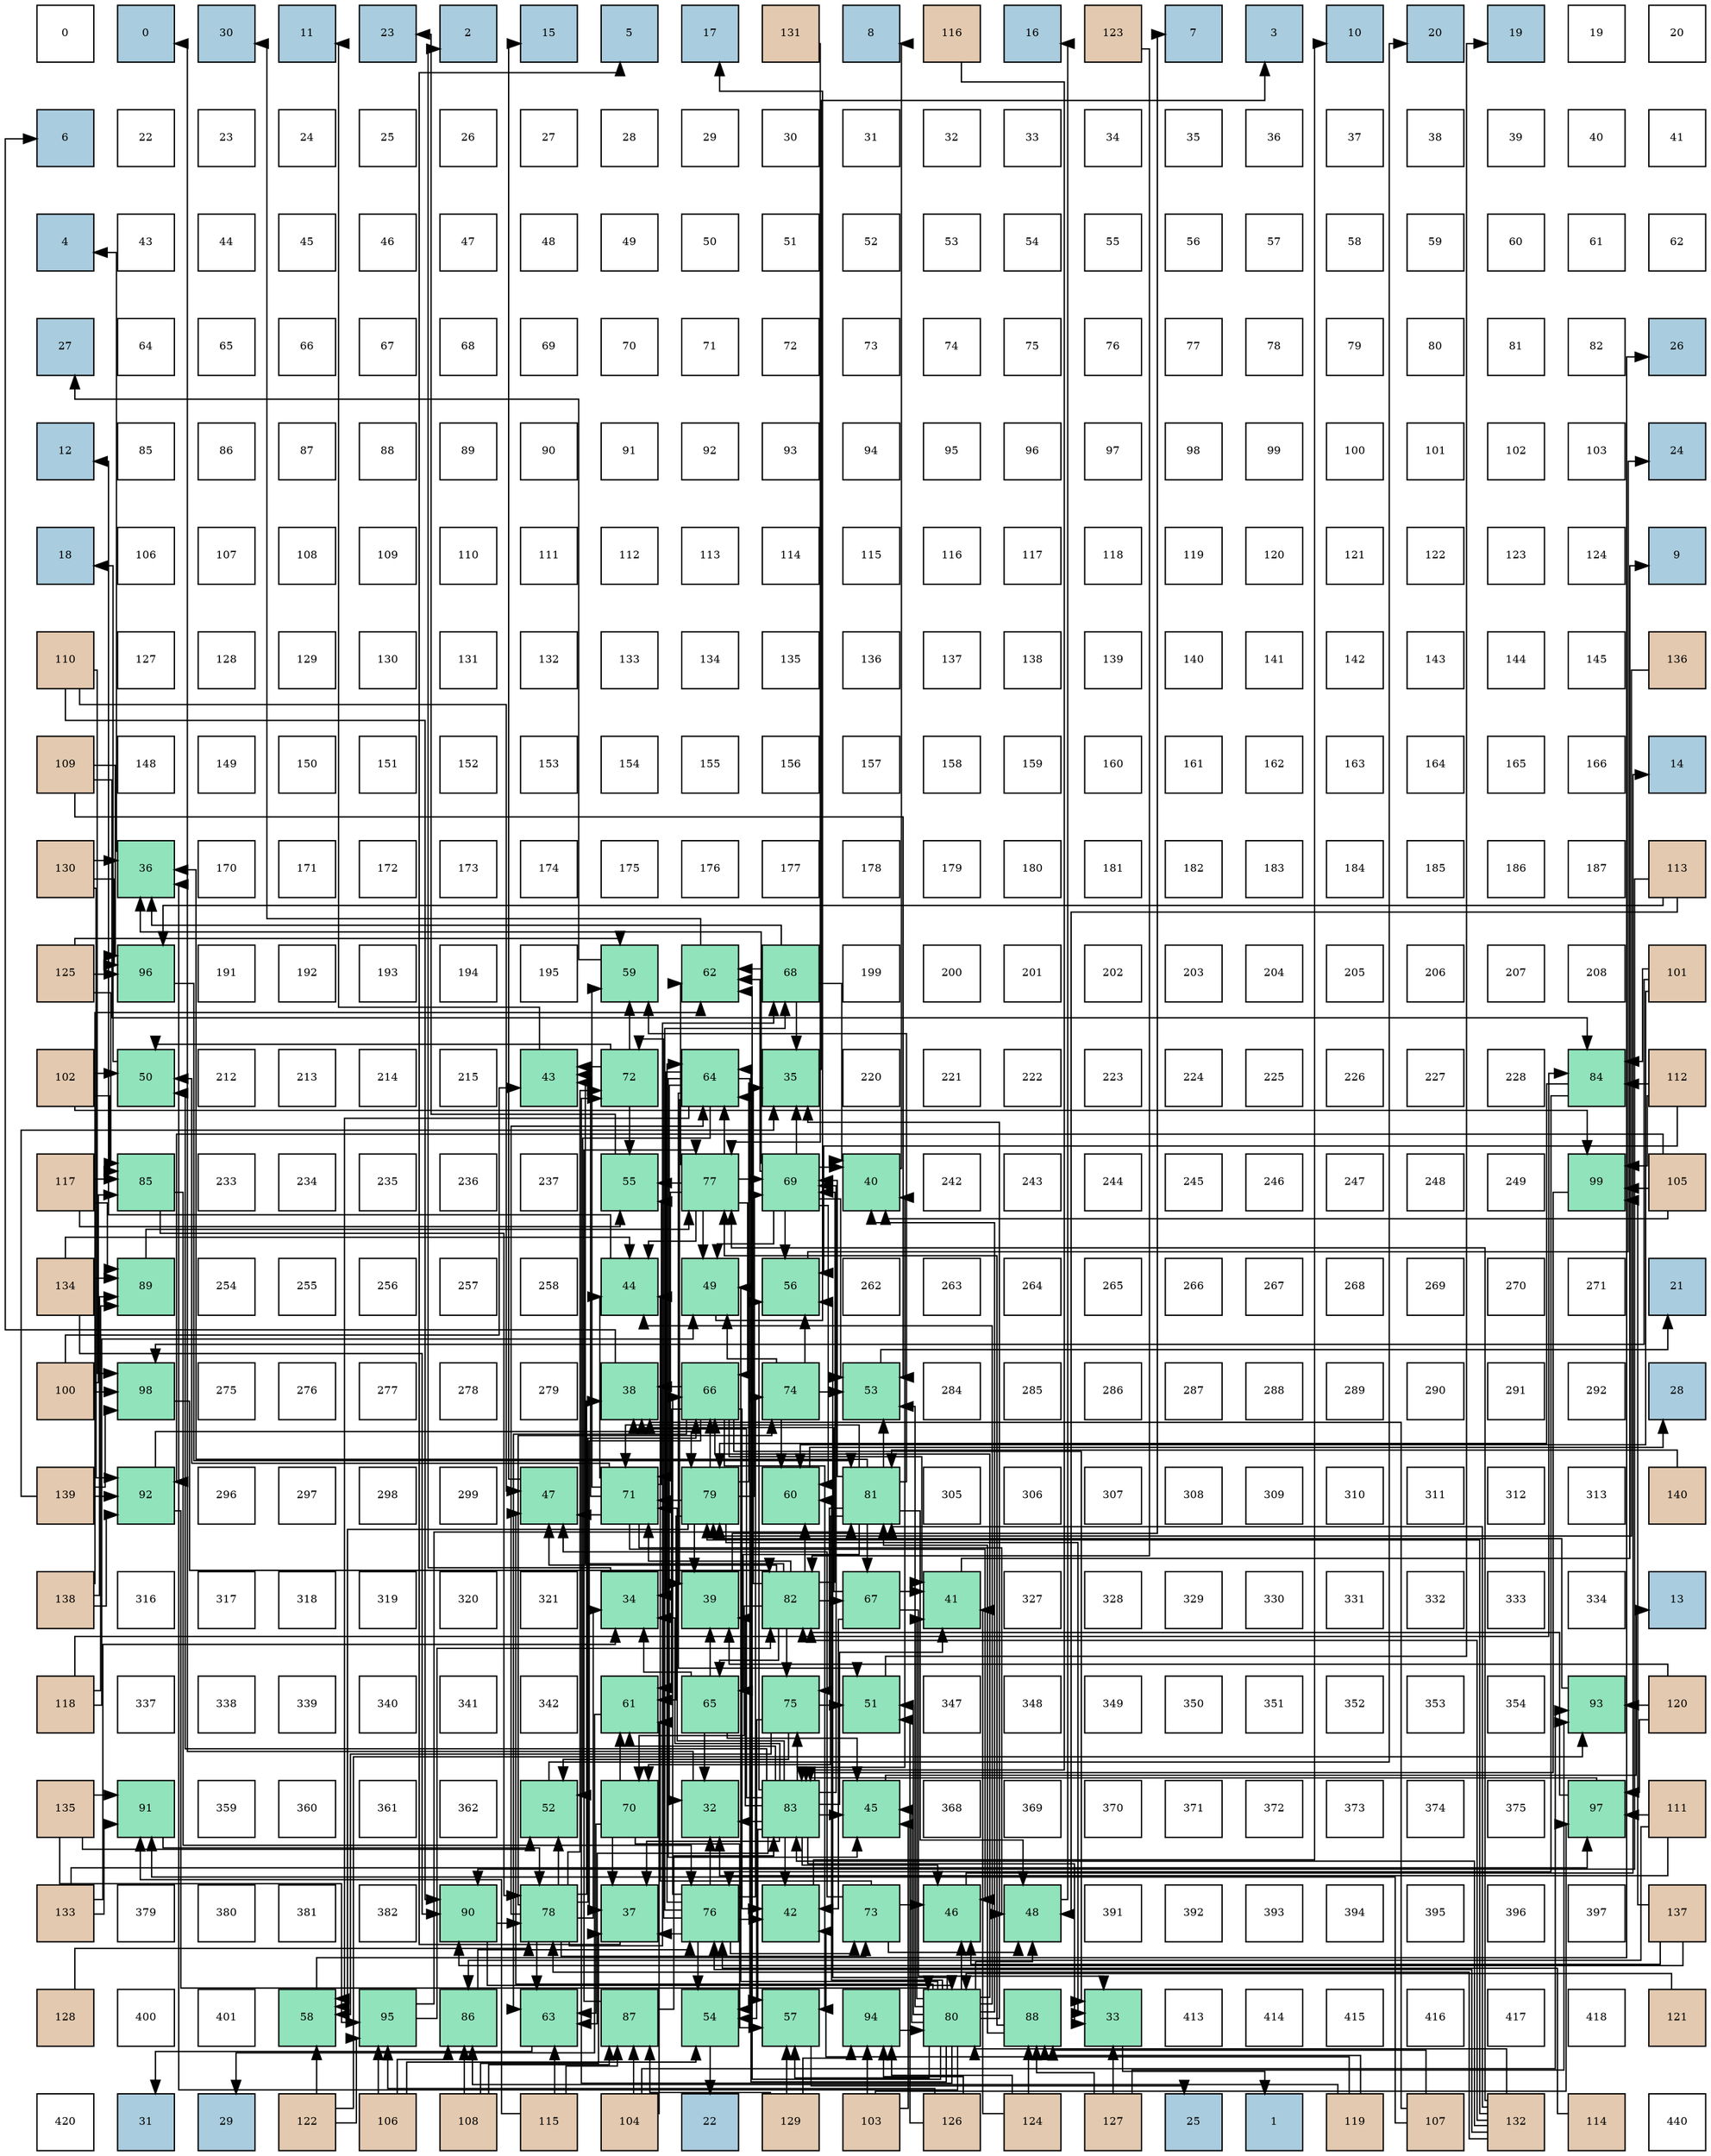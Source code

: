 digraph layout{
 rankdir=TB;
 splines=ortho;
 node [style=filled shape=square fixedsize=true width=0.6];
0[label="0", fontsize=8, fillcolor="#ffffff"];
1[label="0", fontsize=8, fillcolor="#a9ccde"];
2[label="30", fontsize=8, fillcolor="#a9ccde"];
3[label="11", fontsize=8, fillcolor="#a9ccde"];
4[label="23", fontsize=8, fillcolor="#a9ccde"];
5[label="2", fontsize=8, fillcolor="#a9ccde"];
6[label="15", fontsize=8, fillcolor="#a9ccde"];
7[label="5", fontsize=8, fillcolor="#a9ccde"];
8[label="17", fontsize=8, fillcolor="#a9ccde"];
9[label="131", fontsize=8, fillcolor="#e3c9af"];
10[label="8", fontsize=8, fillcolor="#a9ccde"];
11[label="116", fontsize=8, fillcolor="#e3c9af"];
12[label="16", fontsize=8, fillcolor="#a9ccde"];
13[label="123", fontsize=8, fillcolor="#e3c9af"];
14[label="7", fontsize=8, fillcolor="#a9ccde"];
15[label="3", fontsize=8, fillcolor="#a9ccde"];
16[label="10", fontsize=8, fillcolor="#a9ccde"];
17[label="20", fontsize=8, fillcolor="#a9ccde"];
18[label="19", fontsize=8, fillcolor="#a9ccde"];
19[label="19", fontsize=8, fillcolor="#ffffff"];
20[label="20", fontsize=8, fillcolor="#ffffff"];
21[label="6", fontsize=8, fillcolor="#a9ccde"];
22[label="22", fontsize=8, fillcolor="#ffffff"];
23[label="23", fontsize=8, fillcolor="#ffffff"];
24[label="24", fontsize=8, fillcolor="#ffffff"];
25[label="25", fontsize=8, fillcolor="#ffffff"];
26[label="26", fontsize=8, fillcolor="#ffffff"];
27[label="27", fontsize=8, fillcolor="#ffffff"];
28[label="28", fontsize=8, fillcolor="#ffffff"];
29[label="29", fontsize=8, fillcolor="#ffffff"];
30[label="30", fontsize=8, fillcolor="#ffffff"];
31[label="31", fontsize=8, fillcolor="#ffffff"];
32[label="32", fontsize=8, fillcolor="#ffffff"];
33[label="33", fontsize=8, fillcolor="#ffffff"];
34[label="34", fontsize=8, fillcolor="#ffffff"];
35[label="35", fontsize=8, fillcolor="#ffffff"];
36[label="36", fontsize=8, fillcolor="#ffffff"];
37[label="37", fontsize=8, fillcolor="#ffffff"];
38[label="38", fontsize=8, fillcolor="#ffffff"];
39[label="39", fontsize=8, fillcolor="#ffffff"];
40[label="40", fontsize=8, fillcolor="#ffffff"];
41[label="41", fontsize=8, fillcolor="#ffffff"];
42[label="4", fontsize=8, fillcolor="#a9ccde"];
43[label="43", fontsize=8, fillcolor="#ffffff"];
44[label="44", fontsize=8, fillcolor="#ffffff"];
45[label="45", fontsize=8, fillcolor="#ffffff"];
46[label="46", fontsize=8, fillcolor="#ffffff"];
47[label="47", fontsize=8, fillcolor="#ffffff"];
48[label="48", fontsize=8, fillcolor="#ffffff"];
49[label="49", fontsize=8, fillcolor="#ffffff"];
50[label="50", fontsize=8, fillcolor="#ffffff"];
51[label="51", fontsize=8, fillcolor="#ffffff"];
52[label="52", fontsize=8, fillcolor="#ffffff"];
53[label="53", fontsize=8, fillcolor="#ffffff"];
54[label="54", fontsize=8, fillcolor="#ffffff"];
55[label="55", fontsize=8, fillcolor="#ffffff"];
56[label="56", fontsize=8, fillcolor="#ffffff"];
57[label="57", fontsize=8, fillcolor="#ffffff"];
58[label="58", fontsize=8, fillcolor="#ffffff"];
59[label="59", fontsize=8, fillcolor="#ffffff"];
60[label="60", fontsize=8, fillcolor="#ffffff"];
61[label="61", fontsize=8, fillcolor="#ffffff"];
62[label="62", fontsize=8, fillcolor="#ffffff"];
63[label="27", fontsize=8, fillcolor="#a9ccde"];
64[label="64", fontsize=8, fillcolor="#ffffff"];
65[label="65", fontsize=8, fillcolor="#ffffff"];
66[label="66", fontsize=8, fillcolor="#ffffff"];
67[label="67", fontsize=8, fillcolor="#ffffff"];
68[label="68", fontsize=8, fillcolor="#ffffff"];
69[label="69", fontsize=8, fillcolor="#ffffff"];
70[label="70", fontsize=8, fillcolor="#ffffff"];
71[label="71", fontsize=8, fillcolor="#ffffff"];
72[label="72", fontsize=8, fillcolor="#ffffff"];
73[label="73", fontsize=8, fillcolor="#ffffff"];
74[label="74", fontsize=8, fillcolor="#ffffff"];
75[label="75", fontsize=8, fillcolor="#ffffff"];
76[label="76", fontsize=8, fillcolor="#ffffff"];
77[label="77", fontsize=8, fillcolor="#ffffff"];
78[label="78", fontsize=8, fillcolor="#ffffff"];
79[label="79", fontsize=8, fillcolor="#ffffff"];
80[label="80", fontsize=8, fillcolor="#ffffff"];
81[label="81", fontsize=8, fillcolor="#ffffff"];
82[label="82", fontsize=8, fillcolor="#ffffff"];
83[label="26", fontsize=8, fillcolor="#a9ccde"];
84[label="12", fontsize=8, fillcolor="#a9ccde"];
85[label="85", fontsize=8, fillcolor="#ffffff"];
86[label="86", fontsize=8, fillcolor="#ffffff"];
87[label="87", fontsize=8, fillcolor="#ffffff"];
88[label="88", fontsize=8, fillcolor="#ffffff"];
89[label="89", fontsize=8, fillcolor="#ffffff"];
90[label="90", fontsize=8, fillcolor="#ffffff"];
91[label="91", fontsize=8, fillcolor="#ffffff"];
92[label="92", fontsize=8, fillcolor="#ffffff"];
93[label="93", fontsize=8, fillcolor="#ffffff"];
94[label="94", fontsize=8, fillcolor="#ffffff"];
95[label="95", fontsize=8, fillcolor="#ffffff"];
96[label="96", fontsize=8, fillcolor="#ffffff"];
97[label="97", fontsize=8, fillcolor="#ffffff"];
98[label="98", fontsize=8, fillcolor="#ffffff"];
99[label="99", fontsize=8, fillcolor="#ffffff"];
100[label="100", fontsize=8, fillcolor="#ffffff"];
101[label="101", fontsize=8, fillcolor="#ffffff"];
102[label="102", fontsize=8, fillcolor="#ffffff"];
103[label="103", fontsize=8, fillcolor="#ffffff"];
104[label="24", fontsize=8, fillcolor="#a9ccde"];
105[label="18", fontsize=8, fillcolor="#a9ccde"];
106[label="106", fontsize=8, fillcolor="#ffffff"];
107[label="107", fontsize=8, fillcolor="#ffffff"];
108[label="108", fontsize=8, fillcolor="#ffffff"];
109[label="109", fontsize=8, fillcolor="#ffffff"];
110[label="110", fontsize=8, fillcolor="#ffffff"];
111[label="111", fontsize=8, fillcolor="#ffffff"];
112[label="112", fontsize=8, fillcolor="#ffffff"];
113[label="113", fontsize=8, fillcolor="#ffffff"];
114[label="114", fontsize=8, fillcolor="#ffffff"];
115[label="115", fontsize=8, fillcolor="#ffffff"];
116[label="116", fontsize=8, fillcolor="#ffffff"];
117[label="117", fontsize=8, fillcolor="#ffffff"];
118[label="118", fontsize=8, fillcolor="#ffffff"];
119[label="119", fontsize=8, fillcolor="#ffffff"];
120[label="120", fontsize=8, fillcolor="#ffffff"];
121[label="121", fontsize=8, fillcolor="#ffffff"];
122[label="122", fontsize=8, fillcolor="#ffffff"];
123[label="123", fontsize=8, fillcolor="#ffffff"];
124[label="124", fontsize=8, fillcolor="#ffffff"];
125[label="9", fontsize=8, fillcolor="#a9ccde"];
126[label="110", fontsize=8, fillcolor="#e3c9af"];
127[label="127", fontsize=8, fillcolor="#ffffff"];
128[label="128", fontsize=8, fillcolor="#ffffff"];
129[label="129", fontsize=8, fillcolor="#ffffff"];
130[label="130", fontsize=8, fillcolor="#ffffff"];
131[label="131", fontsize=8, fillcolor="#ffffff"];
132[label="132", fontsize=8, fillcolor="#ffffff"];
133[label="133", fontsize=8, fillcolor="#ffffff"];
134[label="134", fontsize=8, fillcolor="#ffffff"];
135[label="135", fontsize=8, fillcolor="#ffffff"];
136[label="136", fontsize=8, fillcolor="#ffffff"];
137[label="137", fontsize=8, fillcolor="#ffffff"];
138[label="138", fontsize=8, fillcolor="#ffffff"];
139[label="139", fontsize=8, fillcolor="#ffffff"];
140[label="140", fontsize=8, fillcolor="#ffffff"];
141[label="141", fontsize=8, fillcolor="#ffffff"];
142[label="142", fontsize=8, fillcolor="#ffffff"];
143[label="143", fontsize=8, fillcolor="#ffffff"];
144[label="144", fontsize=8, fillcolor="#ffffff"];
145[label="145", fontsize=8, fillcolor="#ffffff"];
146[label="136", fontsize=8, fillcolor="#e3c9af"];
147[label="109", fontsize=8, fillcolor="#e3c9af"];
148[label="148", fontsize=8, fillcolor="#ffffff"];
149[label="149", fontsize=8, fillcolor="#ffffff"];
150[label="150", fontsize=8, fillcolor="#ffffff"];
151[label="151", fontsize=8, fillcolor="#ffffff"];
152[label="152", fontsize=8, fillcolor="#ffffff"];
153[label="153", fontsize=8, fillcolor="#ffffff"];
154[label="154", fontsize=8, fillcolor="#ffffff"];
155[label="155", fontsize=8, fillcolor="#ffffff"];
156[label="156", fontsize=8, fillcolor="#ffffff"];
157[label="157", fontsize=8, fillcolor="#ffffff"];
158[label="158", fontsize=8, fillcolor="#ffffff"];
159[label="159", fontsize=8, fillcolor="#ffffff"];
160[label="160", fontsize=8, fillcolor="#ffffff"];
161[label="161", fontsize=8, fillcolor="#ffffff"];
162[label="162", fontsize=8, fillcolor="#ffffff"];
163[label="163", fontsize=8, fillcolor="#ffffff"];
164[label="164", fontsize=8, fillcolor="#ffffff"];
165[label="165", fontsize=8, fillcolor="#ffffff"];
166[label="166", fontsize=8, fillcolor="#ffffff"];
167[label="14", fontsize=8, fillcolor="#a9ccde"];
168[label="130", fontsize=8, fillcolor="#e3c9af"];
169[label="36", fontsize=8, fillcolor="#91e3bb"];
170[label="170", fontsize=8, fillcolor="#ffffff"];
171[label="171", fontsize=8, fillcolor="#ffffff"];
172[label="172", fontsize=8, fillcolor="#ffffff"];
173[label="173", fontsize=8, fillcolor="#ffffff"];
174[label="174", fontsize=8, fillcolor="#ffffff"];
175[label="175", fontsize=8, fillcolor="#ffffff"];
176[label="176", fontsize=8, fillcolor="#ffffff"];
177[label="177", fontsize=8, fillcolor="#ffffff"];
178[label="178", fontsize=8, fillcolor="#ffffff"];
179[label="179", fontsize=8, fillcolor="#ffffff"];
180[label="180", fontsize=8, fillcolor="#ffffff"];
181[label="181", fontsize=8, fillcolor="#ffffff"];
182[label="182", fontsize=8, fillcolor="#ffffff"];
183[label="183", fontsize=8, fillcolor="#ffffff"];
184[label="184", fontsize=8, fillcolor="#ffffff"];
185[label="185", fontsize=8, fillcolor="#ffffff"];
186[label="186", fontsize=8, fillcolor="#ffffff"];
187[label="187", fontsize=8, fillcolor="#ffffff"];
188[label="113", fontsize=8, fillcolor="#e3c9af"];
189[label="125", fontsize=8, fillcolor="#e3c9af"];
190[label="96", fontsize=8, fillcolor="#91e3bb"];
191[label="191", fontsize=8, fillcolor="#ffffff"];
192[label="192", fontsize=8, fillcolor="#ffffff"];
193[label="193", fontsize=8, fillcolor="#ffffff"];
194[label="194", fontsize=8, fillcolor="#ffffff"];
195[label="195", fontsize=8, fillcolor="#ffffff"];
196[label="59", fontsize=8, fillcolor="#91e3bb"];
197[label="62", fontsize=8, fillcolor="#91e3bb"];
198[label="68", fontsize=8, fillcolor="#91e3bb"];
199[label="199", fontsize=8, fillcolor="#ffffff"];
200[label="200", fontsize=8, fillcolor="#ffffff"];
201[label="201", fontsize=8, fillcolor="#ffffff"];
202[label="202", fontsize=8, fillcolor="#ffffff"];
203[label="203", fontsize=8, fillcolor="#ffffff"];
204[label="204", fontsize=8, fillcolor="#ffffff"];
205[label="205", fontsize=8, fillcolor="#ffffff"];
206[label="206", fontsize=8, fillcolor="#ffffff"];
207[label="207", fontsize=8, fillcolor="#ffffff"];
208[label="208", fontsize=8, fillcolor="#ffffff"];
209[label="101", fontsize=8, fillcolor="#e3c9af"];
210[label="102", fontsize=8, fillcolor="#e3c9af"];
211[label="50", fontsize=8, fillcolor="#91e3bb"];
212[label="212", fontsize=8, fillcolor="#ffffff"];
213[label="213", fontsize=8, fillcolor="#ffffff"];
214[label="214", fontsize=8, fillcolor="#ffffff"];
215[label="215", fontsize=8, fillcolor="#ffffff"];
216[label="43", fontsize=8, fillcolor="#91e3bb"];
217[label="72", fontsize=8, fillcolor="#91e3bb"];
218[label="64", fontsize=8, fillcolor="#91e3bb"];
219[label="35", fontsize=8, fillcolor="#91e3bb"];
220[label="220", fontsize=8, fillcolor="#ffffff"];
221[label="221", fontsize=8, fillcolor="#ffffff"];
222[label="222", fontsize=8, fillcolor="#ffffff"];
223[label="223", fontsize=8, fillcolor="#ffffff"];
224[label="224", fontsize=8, fillcolor="#ffffff"];
225[label="225", fontsize=8, fillcolor="#ffffff"];
226[label="226", fontsize=8, fillcolor="#ffffff"];
227[label="227", fontsize=8, fillcolor="#ffffff"];
228[label="228", fontsize=8, fillcolor="#ffffff"];
229[label="84", fontsize=8, fillcolor="#91e3bb"];
230[label="112", fontsize=8, fillcolor="#e3c9af"];
231[label="117", fontsize=8, fillcolor="#e3c9af"];
232[label="85", fontsize=8, fillcolor="#91e3bb"];
233[label="233", fontsize=8, fillcolor="#ffffff"];
234[label="234", fontsize=8, fillcolor="#ffffff"];
235[label="235", fontsize=8, fillcolor="#ffffff"];
236[label="236", fontsize=8, fillcolor="#ffffff"];
237[label="237", fontsize=8, fillcolor="#ffffff"];
238[label="55", fontsize=8, fillcolor="#91e3bb"];
239[label="77", fontsize=8, fillcolor="#91e3bb"];
240[label="69", fontsize=8, fillcolor="#91e3bb"];
241[label="40", fontsize=8, fillcolor="#91e3bb"];
242[label="242", fontsize=8, fillcolor="#ffffff"];
243[label="243", fontsize=8, fillcolor="#ffffff"];
244[label="244", fontsize=8, fillcolor="#ffffff"];
245[label="245", fontsize=8, fillcolor="#ffffff"];
246[label="246", fontsize=8, fillcolor="#ffffff"];
247[label="247", fontsize=8, fillcolor="#ffffff"];
248[label="248", fontsize=8, fillcolor="#ffffff"];
249[label="249", fontsize=8, fillcolor="#ffffff"];
250[label="99", fontsize=8, fillcolor="#91e3bb"];
251[label="105", fontsize=8, fillcolor="#e3c9af"];
252[label="134", fontsize=8, fillcolor="#e3c9af"];
253[label="89", fontsize=8, fillcolor="#91e3bb"];
254[label="254", fontsize=8, fillcolor="#ffffff"];
255[label="255", fontsize=8, fillcolor="#ffffff"];
256[label="256", fontsize=8, fillcolor="#ffffff"];
257[label="257", fontsize=8, fillcolor="#ffffff"];
258[label="258", fontsize=8, fillcolor="#ffffff"];
259[label="44", fontsize=8, fillcolor="#91e3bb"];
260[label="49", fontsize=8, fillcolor="#91e3bb"];
261[label="56", fontsize=8, fillcolor="#91e3bb"];
262[label="262", fontsize=8, fillcolor="#ffffff"];
263[label="263", fontsize=8, fillcolor="#ffffff"];
264[label="264", fontsize=8, fillcolor="#ffffff"];
265[label="265", fontsize=8, fillcolor="#ffffff"];
266[label="266", fontsize=8, fillcolor="#ffffff"];
267[label="267", fontsize=8, fillcolor="#ffffff"];
268[label="268", fontsize=8, fillcolor="#ffffff"];
269[label="269", fontsize=8, fillcolor="#ffffff"];
270[label="270", fontsize=8, fillcolor="#ffffff"];
271[label="271", fontsize=8, fillcolor="#ffffff"];
272[label="21", fontsize=8, fillcolor="#a9ccde"];
273[label="100", fontsize=8, fillcolor="#e3c9af"];
274[label="98", fontsize=8, fillcolor="#91e3bb"];
275[label="275", fontsize=8, fillcolor="#ffffff"];
276[label="276", fontsize=8, fillcolor="#ffffff"];
277[label="277", fontsize=8, fillcolor="#ffffff"];
278[label="278", fontsize=8, fillcolor="#ffffff"];
279[label="279", fontsize=8, fillcolor="#ffffff"];
280[label="38", fontsize=8, fillcolor="#91e3bb"];
281[label="66", fontsize=8, fillcolor="#91e3bb"];
282[label="74", fontsize=8, fillcolor="#91e3bb"];
283[label="53", fontsize=8, fillcolor="#91e3bb"];
284[label="284", fontsize=8, fillcolor="#ffffff"];
285[label="285", fontsize=8, fillcolor="#ffffff"];
286[label="286", fontsize=8, fillcolor="#ffffff"];
287[label="287", fontsize=8, fillcolor="#ffffff"];
288[label="288", fontsize=8, fillcolor="#ffffff"];
289[label="289", fontsize=8, fillcolor="#ffffff"];
290[label="290", fontsize=8, fillcolor="#ffffff"];
291[label="291", fontsize=8, fillcolor="#ffffff"];
292[label="292", fontsize=8, fillcolor="#ffffff"];
293[label="28", fontsize=8, fillcolor="#a9ccde"];
294[label="139", fontsize=8, fillcolor="#e3c9af"];
295[label="92", fontsize=8, fillcolor="#91e3bb"];
296[label="296", fontsize=8, fillcolor="#ffffff"];
297[label="297", fontsize=8, fillcolor="#ffffff"];
298[label="298", fontsize=8, fillcolor="#ffffff"];
299[label="299", fontsize=8, fillcolor="#ffffff"];
300[label="47", fontsize=8, fillcolor="#91e3bb"];
301[label="71", fontsize=8, fillcolor="#91e3bb"];
302[label="79", fontsize=8, fillcolor="#91e3bb"];
303[label="60", fontsize=8, fillcolor="#91e3bb"];
304[label="81", fontsize=8, fillcolor="#91e3bb"];
305[label="305", fontsize=8, fillcolor="#ffffff"];
306[label="306", fontsize=8, fillcolor="#ffffff"];
307[label="307", fontsize=8, fillcolor="#ffffff"];
308[label="308", fontsize=8, fillcolor="#ffffff"];
309[label="309", fontsize=8, fillcolor="#ffffff"];
310[label="310", fontsize=8, fillcolor="#ffffff"];
311[label="311", fontsize=8, fillcolor="#ffffff"];
312[label="312", fontsize=8, fillcolor="#ffffff"];
313[label="313", fontsize=8, fillcolor="#ffffff"];
314[label="140", fontsize=8, fillcolor="#e3c9af"];
315[label="138", fontsize=8, fillcolor="#e3c9af"];
316[label="316", fontsize=8, fillcolor="#ffffff"];
317[label="317", fontsize=8, fillcolor="#ffffff"];
318[label="318", fontsize=8, fillcolor="#ffffff"];
319[label="319", fontsize=8, fillcolor="#ffffff"];
320[label="320", fontsize=8, fillcolor="#ffffff"];
321[label="321", fontsize=8, fillcolor="#ffffff"];
322[label="34", fontsize=8, fillcolor="#91e3bb"];
323[label="39", fontsize=8, fillcolor="#91e3bb"];
324[label="82", fontsize=8, fillcolor="#91e3bb"];
325[label="67", fontsize=8, fillcolor="#91e3bb"];
326[label="41", fontsize=8, fillcolor="#91e3bb"];
327[label="327", fontsize=8, fillcolor="#ffffff"];
328[label="328", fontsize=8, fillcolor="#ffffff"];
329[label="329", fontsize=8, fillcolor="#ffffff"];
330[label="330", fontsize=8, fillcolor="#ffffff"];
331[label="331", fontsize=8, fillcolor="#ffffff"];
332[label="332", fontsize=8, fillcolor="#ffffff"];
333[label="333", fontsize=8, fillcolor="#ffffff"];
334[label="334", fontsize=8, fillcolor="#ffffff"];
335[label="13", fontsize=8, fillcolor="#a9ccde"];
336[label="118", fontsize=8, fillcolor="#e3c9af"];
337[label="337", fontsize=8, fillcolor="#ffffff"];
338[label="338", fontsize=8, fillcolor="#ffffff"];
339[label="339", fontsize=8, fillcolor="#ffffff"];
340[label="340", fontsize=8, fillcolor="#ffffff"];
341[label="341", fontsize=8, fillcolor="#ffffff"];
342[label="342", fontsize=8, fillcolor="#ffffff"];
343[label="61", fontsize=8, fillcolor="#91e3bb"];
344[label="65", fontsize=8, fillcolor="#91e3bb"];
345[label="75", fontsize=8, fillcolor="#91e3bb"];
346[label="51", fontsize=8, fillcolor="#91e3bb"];
347[label="347", fontsize=8, fillcolor="#ffffff"];
348[label="348", fontsize=8, fillcolor="#ffffff"];
349[label="349", fontsize=8, fillcolor="#ffffff"];
350[label="350", fontsize=8, fillcolor="#ffffff"];
351[label="351", fontsize=8, fillcolor="#ffffff"];
352[label="352", fontsize=8, fillcolor="#ffffff"];
353[label="353", fontsize=8, fillcolor="#ffffff"];
354[label="354", fontsize=8, fillcolor="#ffffff"];
355[label="93", fontsize=8, fillcolor="#91e3bb"];
356[label="120", fontsize=8, fillcolor="#e3c9af"];
357[label="135", fontsize=8, fillcolor="#e3c9af"];
358[label="91", fontsize=8, fillcolor="#91e3bb"];
359[label="359", fontsize=8, fillcolor="#ffffff"];
360[label="360", fontsize=8, fillcolor="#ffffff"];
361[label="361", fontsize=8, fillcolor="#ffffff"];
362[label="362", fontsize=8, fillcolor="#ffffff"];
363[label="52", fontsize=8, fillcolor="#91e3bb"];
364[label="70", fontsize=8, fillcolor="#91e3bb"];
365[label="32", fontsize=8, fillcolor="#91e3bb"];
366[label="83", fontsize=8, fillcolor="#91e3bb"];
367[label="45", fontsize=8, fillcolor="#91e3bb"];
368[label="368", fontsize=8, fillcolor="#ffffff"];
369[label="369", fontsize=8, fillcolor="#ffffff"];
370[label="370", fontsize=8, fillcolor="#ffffff"];
371[label="371", fontsize=8, fillcolor="#ffffff"];
372[label="372", fontsize=8, fillcolor="#ffffff"];
373[label="373", fontsize=8, fillcolor="#ffffff"];
374[label="374", fontsize=8, fillcolor="#ffffff"];
375[label="375", fontsize=8, fillcolor="#ffffff"];
376[label="97", fontsize=8, fillcolor="#91e3bb"];
377[label="111", fontsize=8, fillcolor="#e3c9af"];
378[label="133", fontsize=8, fillcolor="#e3c9af"];
379[label="379", fontsize=8, fillcolor="#ffffff"];
380[label="380", fontsize=8, fillcolor="#ffffff"];
381[label="381", fontsize=8, fillcolor="#ffffff"];
382[label="382", fontsize=8, fillcolor="#ffffff"];
383[label="90", fontsize=8, fillcolor="#91e3bb"];
384[label="78", fontsize=8, fillcolor="#91e3bb"];
385[label="37", fontsize=8, fillcolor="#91e3bb"];
386[label="76", fontsize=8, fillcolor="#91e3bb"];
387[label="42", fontsize=8, fillcolor="#91e3bb"];
388[label="73", fontsize=8, fillcolor="#91e3bb"];
389[label="46", fontsize=8, fillcolor="#91e3bb"];
390[label="48", fontsize=8, fillcolor="#91e3bb"];
391[label="391", fontsize=8, fillcolor="#ffffff"];
392[label="392", fontsize=8, fillcolor="#ffffff"];
393[label="393", fontsize=8, fillcolor="#ffffff"];
394[label="394", fontsize=8, fillcolor="#ffffff"];
395[label="395", fontsize=8, fillcolor="#ffffff"];
396[label="396", fontsize=8, fillcolor="#ffffff"];
397[label="397", fontsize=8, fillcolor="#ffffff"];
398[label="137", fontsize=8, fillcolor="#e3c9af"];
399[label="128", fontsize=8, fillcolor="#e3c9af"];
400[label="400", fontsize=8, fillcolor="#ffffff"];
401[label="401", fontsize=8, fillcolor="#ffffff"];
402[label="58", fontsize=8, fillcolor="#91e3bb"];
403[label="95", fontsize=8, fillcolor="#91e3bb"];
404[label="86", fontsize=8, fillcolor="#91e3bb"];
405[label="63", fontsize=8, fillcolor="#91e3bb"];
406[label="87", fontsize=8, fillcolor="#91e3bb"];
407[label="54", fontsize=8, fillcolor="#91e3bb"];
408[label="57", fontsize=8, fillcolor="#91e3bb"];
409[label="94", fontsize=8, fillcolor="#91e3bb"];
410[label="80", fontsize=8, fillcolor="#91e3bb"];
411[label="88", fontsize=8, fillcolor="#91e3bb"];
412[label="33", fontsize=8, fillcolor="#91e3bb"];
413[label="413", fontsize=8, fillcolor="#ffffff"];
414[label="414", fontsize=8, fillcolor="#ffffff"];
415[label="415", fontsize=8, fillcolor="#ffffff"];
416[label="416", fontsize=8, fillcolor="#ffffff"];
417[label="417", fontsize=8, fillcolor="#ffffff"];
418[label="418", fontsize=8, fillcolor="#ffffff"];
419[label="121", fontsize=8, fillcolor="#e3c9af"];
420[label="420", fontsize=8, fillcolor="#ffffff"];
421[label="31", fontsize=8, fillcolor="#a9ccde"];
422[label="29", fontsize=8, fillcolor="#a9ccde"];
423[label="122", fontsize=8, fillcolor="#e3c9af"];
424[label="106", fontsize=8, fillcolor="#e3c9af"];
425[label="108", fontsize=8, fillcolor="#e3c9af"];
426[label="115", fontsize=8, fillcolor="#e3c9af"];
427[label="104", fontsize=8, fillcolor="#e3c9af"];
428[label="22", fontsize=8, fillcolor="#a9ccde"];
429[label="129", fontsize=8, fillcolor="#e3c9af"];
430[label="103", fontsize=8, fillcolor="#e3c9af"];
431[label="126", fontsize=8, fillcolor="#e3c9af"];
432[label="124", fontsize=8, fillcolor="#e3c9af"];
433[label="127", fontsize=8, fillcolor="#e3c9af"];
434[label="25", fontsize=8, fillcolor="#a9ccde"];
435[label="1", fontsize=8, fillcolor="#a9ccde"];
436[label="119", fontsize=8, fillcolor="#e3c9af"];
437[label="107", fontsize=8, fillcolor="#e3c9af"];
438[label="132", fontsize=8, fillcolor="#e3c9af"];
439[label="114", fontsize=8, fillcolor="#e3c9af"];
440[label="440", fontsize=8, fillcolor="#ffffff"];
edge [constraint=false, style=vis];365 -> 1;
412 -> 435;
322 -> 5;
219 -> 15;
169 -> 42;
385 -> 7;
280 -> 21;
323 -> 14;
241 -> 10;
326 -> 125;
387 -> 16;
216 -> 3;
259 -> 84;
367 -> 335;
389 -> 167;
300 -> 6;
390 -> 12;
260 -> 8;
211 -> 105;
346 -> 18;
363 -> 17;
283 -> 272;
407 -> 428;
238 -> 4;
261 -> 104;
408 -> 434;
402 -> 83;
196 -> 63;
303 -> 293;
343 -> 422;
197 -> 2;
405 -> 421;
218 -> 365;
218 -> 322;
218 -> 323;
218 -> 367;
218 -> 346;
218 -> 363;
218 -> 407;
218 -> 402;
344 -> 365;
344 -> 322;
344 -> 323;
344 -> 367;
281 -> 412;
281 -> 385;
281 -> 280;
281 -> 326;
281 -> 387;
281 -> 408;
281 -> 343;
281 -> 405;
325 -> 412;
325 -> 280;
325 -> 326;
325 -> 387;
198 -> 219;
198 -> 169;
198 -> 241;
198 -> 197;
240 -> 219;
240 -> 169;
240 -> 241;
240 -> 260;
240 -> 283;
240 -> 261;
240 -> 303;
240 -> 197;
364 -> 385;
364 -> 408;
364 -> 343;
364 -> 405;
301 -> 216;
301 -> 259;
301 -> 389;
301 -> 300;
301 -> 390;
301 -> 211;
301 -> 238;
301 -> 196;
217 -> 216;
217 -> 211;
217 -> 238;
217 -> 196;
388 -> 259;
388 -> 389;
388 -> 300;
388 -> 390;
282 -> 260;
282 -> 283;
282 -> 261;
282 -> 303;
345 -> 346;
345 -> 363;
345 -> 407;
345 -> 402;
386 -> 365;
386 -> 385;
386 -> 387;
386 -> 407;
386 -> 218;
386 -> 281;
386 -> 198;
386 -> 217;
386 -> 388;
386 -> 282;
239 -> 259;
239 -> 260;
239 -> 238;
239 -> 197;
239 -> 218;
239 -> 281;
239 -> 240;
239 -> 301;
384 -> 322;
384 -> 280;
384 -> 363;
384 -> 405;
384 -> 218;
384 -> 281;
384 -> 198;
384 -> 217;
384 -> 388;
384 -> 282;
302 -> 412;
302 -> 323;
302 -> 402;
302 -> 343;
302 -> 218;
302 -> 281;
302 -> 240;
302 -> 301;
410 -> 219;
410 -> 169;
410 -> 241;
410 -> 326;
410 -> 259;
410 -> 367;
410 -> 389;
410 -> 300;
410 -> 390;
410 -> 260;
410 -> 346;
410 -> 283;
410 -> 261;
410 -> 408;
410 -> 303;
410 -> 197;
410 -> 218;
410 -> 281;
410 -> 217;
304 -> 169;
304 -> 390;
304 -> 283;
304 -> 196;
304 -> 344;
304 -> 325;
304 -> 240;
304 -> 364;
304 -> 301;
304 -> 345;
324 -> 219;
324 -> 216;
324 -> 300;
324 -> 303;
324 -> 344;
324 -> 325;
324 -> 240;
324 -> 364;
324 -> 301;
324 -> 345;
366 -> 365;
366 -> 412;
366 -> 322;
366 -> 385;
366 -> 280;
366 -> 323;
366 -> 241;
366 -> 326;
366 -> 387;
366 -> 367;
366 -> 389;
366 -> 211;
366 -> 261;
366 -> 408;
366 -> 343;
366 -> 405;
366 -> 240;
366 -> 301;
366 -> 345;
229 -> 386;
229 -> 302;
232 -> 386;
232 -> 384;
404 -> 386;
406 -> 239;
406 -> 366;
411 -> 239;
411 -> 304;
253 -> 239;
383 -> 384;
383 -> 410;
358 -> 384;
295 -> 302;
295 -> 410;
355 -> 302;
409 -> 410;
403 -> 304;
403 -> 324;
190 -> 304;
376 -> 324;
376 -> 366;
274 -> 324;
250 -> 366;
273 -> 216;
273 -> 232;
273 -> 274;
209 -> 303;
209 -> 229;
209 -> 274;
210 -> 211;
210 -> 232;
210 -> 250;
430 -> 367;
430 -> 409;
430 -> 376;
427 -> 343;
427 -> 406;
427 -> 355;
251 -> 241;
251 -> 295;
251 -> 250;
424 -> 407;
424 -> 404;
424 -> 403;
437 -> 280;
437 -> 411;
437 -> 358;
425 -> 385;
425 -> 404;
425 -> 406;
147 -> 283;
147 -> 229;
147 -> 190;
126 -> 300;
126 -> 383;
126 -> 274;
377 -> 365;
377 -> 404;
377 -> 376;
230 -> 261;
230 -> 229;
230 -> 250;
188 -> 390;
188 -> 383;
188 -> 190;
439 -> 386;
426 -> 405;
426 -> 406;
426 -> 358;
11 -> 366;
231 -> 238;
231 -> 232;
231 -> 253;
336 -> 260;
336 -> 229;
336 -> 253;
436 -> 387;
436 -> 404;
436 -> 411;
356 -> 323;
356 -> 355;
356 -> 376;
419 -> 410;
423 -> 402;
423 -> 355;
423 -> 403;
13 -> 324;
432 -> 326;
432 -> 411;
432 -> 409;
189 -> 196;
189 -> 232;
189 -> 190;
431 -> 346;
431 -> 409;
431 -> 403;
433 -> 412;
433 -> 411;
433 -> 355;
399 -> 384;
429 -> 408;
429 -> 406;
429 -> 409;
168 -> 169;
168 -> 295;
168 -> 190;
9 -> 239;
438 -> 386;
438 -> 239;
438 -> 384;
438 -> 302;
438 -> 410;
438 -> 304;
438 -> 324;
438 -> 366;
378 -> 322;
378 -> 358;
378 -> 376;
252 -> 259;
252 -> 253;
252 -> 383;
357 -> 363;
357 -> 358;
357 -> 403;
146 -> 302;
398 -> 389;
398 -> 383;
398 -> 250;
315 -> 197;
315 -> 253;
315 -> 295;
294 -> 219;
294 -> 295;
294 -> 274;
314 -> 304;
edge [constraint=true, style=invis];
0 -> 21 -> 42 -> 63 -> 84 -> 105 -> 126 -> 147 -> 168 -> 189 -> 210 -> 231 -> 252 -> 273 -> 294 -> 315 -> 336 -> 357 -> 378 -> 399 -> 420;
1 -> 22 -> 43 -> 64 -> 85 -> 106 -> 127 -> 148 -> 169 -> 190 -> 211 -> 232 -> 253 -> 274 -> 295 -> 316 -> 337 -> 358 -> 379 -> 400 -> 421;
2 -> 23 -> 44 -> 65 -> 86 -> 107 -> 128 -> 149 -> 170 -> 191 -> 212 -> 233 -> 254 -> 275 -> 296 -> 317 -> 338 -> 359 -> 380 -> 401 -> 422;
3 -> 24 -> 45 -> 66 -> 87 -> 108 -> 129 -> 150 -> 171 -> 192 -> 213 -> 234 -> 255 -> 276 -> 297 -> 318 -> 339 -> 360 -> 381 -> 402 -> 423;
4 -> 25 -> 46 -> 67 -> 88 -> 109 -> 130 -> 151 -> 172 -> 193 -> 214 -> 235 -> 256 -> 277 -> 298 -> 319 -> 340 -> 361 -> 382 -> 403 -> 424;
5 -> 26 -> 47 -> 68 -> 89 -> 110 -> 131 -> 152 -> 173 -> 194 -> 215 -> 236 -> 257 -> 278 -> 299 -> 320 -> 341 -> 362 -> 383 -> 404 -> 425;
6 -> 27 -> 48 -> 69 -> 90 -> 111 -> 132 -> 153 -> 174 -> 195 -> 216 -> 237 -> 258 -> 279 -> 300 -> 321 -> 342 -> 363 -> 384 -> 405 -> 426;
7 -> 28 -> 49 -> 70 -> 91 -> 112 -> 133 -> 154 -> 175 -> 196 -> 217 -> 238 -> 259 -> 280 -> 301 -> 322 -> 343 -> 364 -> 385 -> 406 -> 427;
8 -> 29 -> 50 -> 71 -> 92 -> 113 -> 134 -> 155 -> 176 -> 197 -> 218 -> 239 -> 260 -> 281 -> 302 -> 323 -> 344 -> 365 -> 386 -> 407 -> 428;
9 -> 30 -> 51 -> 72 -> 93 -> 114 -> 135 -> 156 -> 177 -> 198 -> 219 -> 240 -> 261 -> 282 -> 303 -> 324 -> 345 -> 366 -> 387 -> 408 -> 429;
10 -> 31 -> 52 -> 73 -> 94 -> 115 -> 136 -> 157 -> 178 -> 199 -> 220 -> 241 -> 262 -> 283 -> 304 -> 325 -> 346 -> 367 -> 388 -> 409 -> 430;
11 -> 32 -> 53 -> 74 -> 95 -> 116 -> 137 -> 158 -> 179 -> 200 -> 221 -> 242 -> 263 -> 284 -> 305 -> 326 -> 347 -> 368 -> 389 -> 410 -> 431;
12 -> 33 -> 54 -> 75 -> 96 -> 117 -> 138 -> 159 -> 180 -> 201 -> 222 -> 243 -> 264 -> 285 -> 306 -> 327 -> 348 -> 369 -> 390 -> 411 -> 432;
13 -> 34 -> 55 -> 76 -> 97 -> 118 -> 139 -> 160 -> 181 -> 202 -> 223 -> 244 -> 265 -> 286 -> 307 -> 328 -> 349 -> 370 -> 391 -> 412 -> 433;
14 -> 35 -> 56 -> 77 -> 98 -> 119 -> 140 -> 161 -> 182 -> 203 -> 224 -> 245 -> 266 -> 287 -> 308 -> 329 -> 350 -> 371 -> 392 -> 413 -> 434;
15 -> 36 -> 57 -> 78 -> 99 -> 120 -> 141 -> 162 -> 183 -> 204 -> 225 -> 246 -> 267 -> 288 -> 309 -> 330 -> 351 -> 372 -> 393 -> 414 -> 435;
16 -> 37 -> 58 -> 79 -> 100 -> 121 -> 142 -> 163 -> 184 -> 205 -> 226 -> 247 -> 268 -> 289 -> 310 -> 331 -> 352 -> 373 -> 394 -> 415 -> 436;
17 -> 38 -> 59 -> 80 -> 101 -> 122 -> 143 -> 164 -> 185 -> 206 -> 227 -> 248 -> 269 -> 290 -> 311 -> 332 -> 353 -> 374 -> 395 -> 416 -> 437;
18 -> 39 -> 60 -> 81 -> 102 -> 123 -> 144 -> 165 -> 186 -> 207 -> 228 -> 249 -> 270 -> 291 -> 312 -> 333 -> 354 -> 375 -> 396 -> 417 -> 438;
19 -> 40 -> 61 -> 82 -> 103 -> 124 -> 145 -> 166 -> 187 -> 208 -> 229 -> 250 -> 271 -> 292 -> 313 -> 334 -> 355 -> 376 -> 397 -> 418 -> 439;
20 -> 41 -> 62 -> 83 -> 104 -> 125 -> 146 -> 167 -> 188 -> 209 -> 230 -> 251 -> 272 -> 293 -> 314 -> 335 -> 356 -> 377 -> 398 -> 419 -> 440;
rank = same {0 -> 1 -> 2 -> 3 -> 4 -> 5 -> 6 -> 7 -> 8 -> 9 -> 10 -> 11 -> 12 -> 13 -> 14 -> 15 -> 16 -> 17 -> 18 -> 19 -> 20};
rank = same {21 -> 22 -> 23 -> 24 -> 25 -> 26 -> 27 -> 28 -> 29 -> 30 -> 31 -> 32 -> 33 -> 34 -> 35 -> 36 -> 37 -> 38 -> 39 -> 40 -> 41};
rank = same {42 -> 43 -> 44 -> 45 -> 46 -> 47 -> 48 -> 49 -> 50 -> 51 -> 52 -> 53 -> 54 -> 55 -> 56 -> 57 -> 58 -> 59 -> 60 -> 61 -> 62};
rank = same {63 -> 64 -> 65 -> 66 -> 67 -> 68 -> 69 -> 70 -> 71 -> 72 -> 73 -> 74 -> 75 -> 76 -> 77 -> 78 -> 79 -> 80 -> 81 -> 82 -> 83};
rank = same {84 -> 85 -> 86 -> 87 -> 88 -> 89 -> 90 -> 91 -> 92 -> 93 -> 94 -> 95 -> 96 -> 97 -> 98 -> 99 -> 100 -> 101 -> 102 -> 103 -> 104};
rank = same {105 -> 106 -> 107 -> 108 -> 109 -> 110 -> 111 -> 112 -> 113 -> 114 -> 115 -> 116 -> 117 -> 118 -> 119 -> 120 -> 121 -> 122 -> 123 -> 124 -> 125};
rank = same {126 -> 127 -> 128 -> 129 -> 130 -> 131 -> 132 -> 133 -> 134 -> 135 -> 136 -> 137 -> 138 -> 139 -> 140 -> 141 -> 142 -> 143 -> 144 -> 145 -> 146};
rank = same {147 -> 148 -> 149 -> 150 -> 151 -> 152 -> 153 -> 154 -> 155 -> 156 -> 157 -> 158 -> 159 -> 160 -> 161 -> 162 -> 163 -> 164 -> 165 -> 166 -> 167};
rank = same {168 -> 169 -> 170 -> 171 -> 172 -> 173 -> 174 -> 175 -> 176 -> 177 -> 178 -> 179 -> 180 -> 181 -> 182 -> 183 -> 184 -> 185 -> 186 -> 187 -> 188};
rank = same {189 -> 190 -> 191 -> 192 -> 193 -> 194 -> 195 -> 196 -> 197 -> 198 -> 199 -> 200 -> 201 -> 202 -> 203 -> 204 -> 205 -> 206 -> 207 -> 208 -> 209};
rank = same {210 -> 211 -> 212 -> 213 -> 214 -> 215 -> 216 -> 217 -> 218 -> 219 -> 220 -> 221 -> 222 -> 223 -> 224 -> 225 -> 226 -> 227 -> 228 -> 229 -> 230};
rank = same {231 -> 232 -> 233 -> 234 -> 235 -> 236 -> 237 -> 238 -> 239 -> 240 -> 241 -> 242 -> 243 -> 244 -> 245 -> 246 -> 247 -> 248 -> 249 -> 250 -> 251};
rank = same {252 -> 253 -> 254 -> 255 -> 256 -> 257 -> 258 -> 259 -> 260 -> 261 -> 262 -> 263 -> 264 -> 265 -> 266 -> 267 -> 268 -> 269 -> 270 -> 271 -> 272};
rank = same {273 -> 274 -> 275 -> 276 -> 277 -> 278 -> 279 -> 280 -> 281 -> 282 -> 283 -> 284 -> 285 -> 286 -> 287 -> 288 -> 289 -> 290 -> 291 -> 292 -> 293};
rank = same {294 -> 295 -> 296 -> 297 -> 298 -> 299 -> 300 -> 301 -> 302 -> 303 -> 304 -> 305 -> 306 -> 307 -> 308 -> 309 -> 310 -> 311 -> 312 -> 313 -> 314};
rank = same {315 -> 316 -> 317 -> 318 -> 319 -> 320 -> 321 -> 322 -> 323 -> 324 -> 325 -> 326 -> 327 -> 328 -> 329 -> 330 -> 331 -> 332 -> 333 -> 334 -> 335};
rank = same {336 -> 337 -> 338 -> 339 -> 340 -> 341 -> 342 -> 343 -> 344 -> 345 -> 346 -> 347 -> 348 -> 349 -> 350 -> 351 -> 352 -> 353 -> 354 -> 355 -> 356};
rank = same {357 -> 358 -> 359 -> 360 -> 361 -> 362 -> 363 -> 364 -> 365 -> 366 -> 367 -> 368 -> 369 -> 370 -> 371 -> 372 -> 373 -> 374 -> 375 -> 376 -> 377};
rank = same {378 -> 379 -> 380 -> 381 -> 382 -> 383 -> 384 -> 385 -> 386 -> 387 -> 388 -> 389 -> 390 -> 391 -> 392 -> 393 -> 394 -> 395 -> 396 -> 397 -> 398};
rank = same {399 -> 400 -> 401 -> 402 -> 403 -> 404 -> 405 -> 406 -> 407 -> 408 -> 409 -> 410 -> 411 -> 412 -> 413 -> 414 -> 415 -> 416 -> 417 -> 418 -> 419};
rank = same {420 -> 421 -> 422 -> 423 -> 424 -> 425 -> 426 -> 427 -> 428 -> 429 -> 430 -> 431 -> 432 -> 433 -> 434 -> 435 -> 436 -> 437 -> 438 -> 439 -> 440};
}